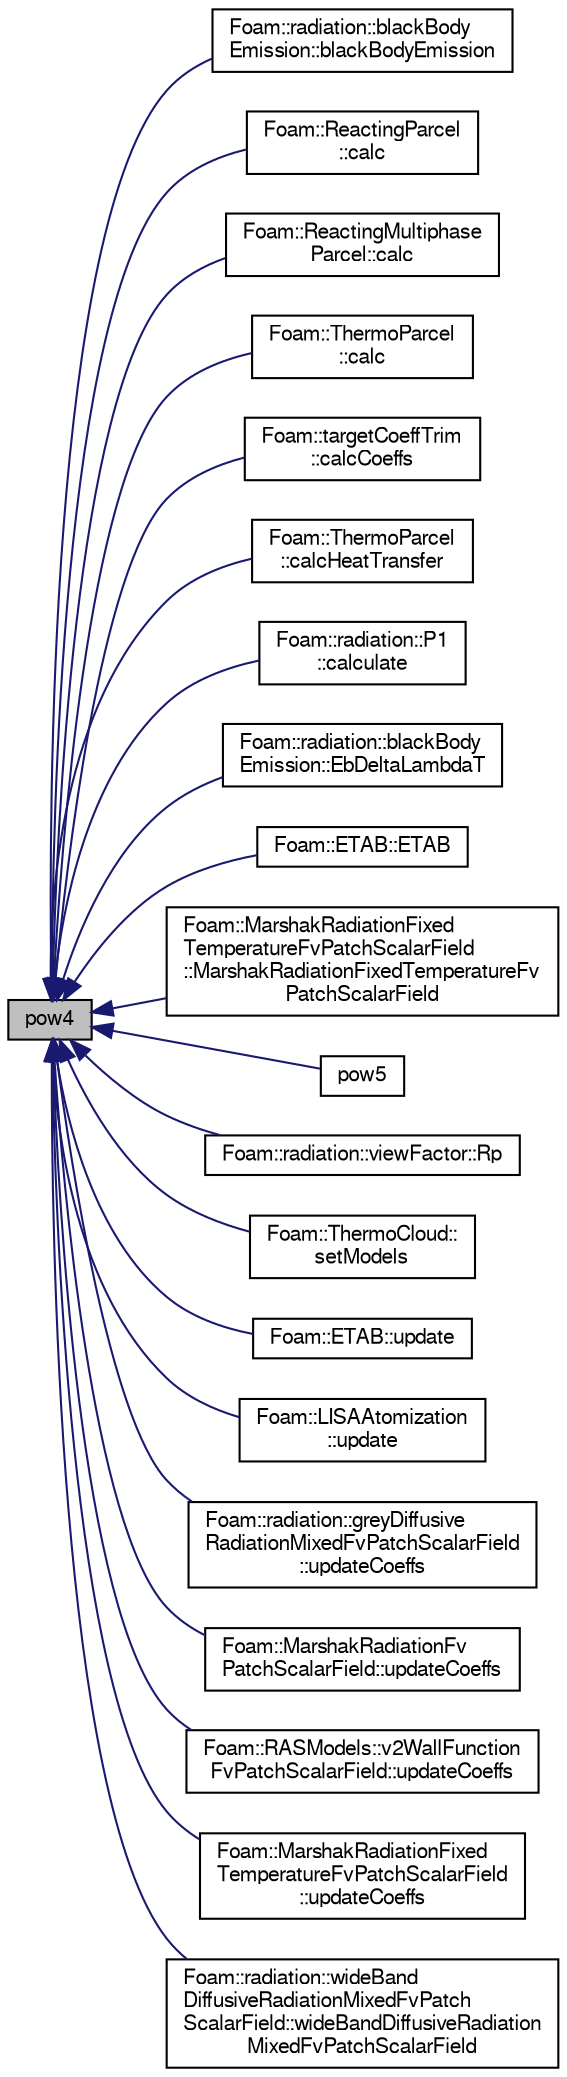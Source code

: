 digraph "pow4"
{
  bgcolor="transparent";
  edge [fontname="FreeSans",fontsize="10",labelfontname="FreeSans",labelfontsize="10"];
  node [fontname="FreeSans",fontsize="10",shape=record];
  rankdir="LR";
  Node1 [label="pow4",height=0.2,width=0.4,color="black", fillcolor="grey75", style="filled" fontcolor="black"];
  Node1 -> Node2 [dir="back",color="midnightblue",fontsize="10",style="solid",fontname="FreeSans"];
  Node2 [label="Foam::radiation::blackBody\lEmission::blackBodyEmission",height=0.2,width=0.4,color="black",URL="$a00127.html#a3d50fc488ddebf49bcebd662eabbe9f4",tooltip="Construct from components. "];
  Node1 -> Node3 [dir="back",color="midnightblue",fontsize="10",style="solid",fontname="FreeSans"];
  Node3 [label="Foam::ReactingParcel\l::calc",height=0.2,width=0.4,color="black",URL="$a02030.html#a1c2aa9de8e2381d1a7be78bd687fd255",tooltip="Update parcel properties over the time interval. "];
  Node1 -> Node4 [dir="back",color="midnightblue",fontsize="10",style="solid",fontname="FreeSans"];
  Node4 [label="Foam::ReactingMultiphase\lParcel::calc",height=0.2,width=0.4,color="black",URL="$a02025.html#a1c2aa9de8e2381d1a7be78bd687fd255",tooltip="Update parcel properties over the time interval. "];
  Node1 -> Node5 [dir="back",color="midnightblue",fontsize="10",style="solid",fontname="FreeSans"];
  Node5 [label="Foam::ThermoParcel\l::calc",height=0.2,width=0.4,color="black",URL="$a02522.html#a1c2aa9de8e2381d1a7be78bd687fd255",tooltip="Update parcel properties over the time interval. "];
  Node1 -> Node6 [dir="back",color="midnightblue",fontsize="10",style="solid",fontname="FreeSans"];
  Node6 [label="Foam::targetCoeffTrim\l::calcCoeffs",height=0.2,width=0.4,color="black",URL="$a02486.html#a05da3ea0f5d4c30f0ec6be1ed8eef61c"];
  Node1 -> Node7 [dir="back",color="midnightblue",fontsize="10",style="solid",fontname="FreeSans"];
  Node7 [label="Foam::ThermoParcel\l::calcHeatTransfer",height=0.2,width=0.4,color="black",URL="$a02522.html#a912c03534941aba308684d8402b6d205"];
  Node1 -> Node8 [dir="back",color="midnightblue",fontsize="10",style="solid",fontname="FreeSans"];
  Node8 [label="Foam::radiation::P1\l::calculate",height=0.2,width=0.4,color="black",URL="$a01705.html#afe1d8348c24e6589bc7c0b3f689316a7",tooltip="Solve radiation equation(s) "];
  Node1 -> Node9 [dir="back",color="midnightblue",fontsize="10",style="solid",fontname="FreeSans"];
  Node9 [label="Foam::radiation::blackBody\lEmission::EbDeltaLambdaT",height=0.2,width=0.4,color="black",URL="$a00127.html#acb416fd457f23e75dffa2cfaa8cf6562",tooltip="Integral energy at T from lambda1 to lambda2. "];
  Node1 -> Node10 [dir="back",color="midnightblue",fontsize="10",style="solid",fontname="FreeSans"];
  Node10 [label="Foam::ETAB::ETAB",height=0.2,width=0.4,color="black",URL="$a00656.html#ae26662823ae1bd31694c9cb941652d15",tooltip="Construct from dictionary. "];
  Node1 -> Node11 [dir="back",color="midnightblue",fontsize="10",style="solid",fontname="FreeSans"];
  Node11 [label="Foam::MarshakRadiationFixed\lTemperatureFvPatchScalarField\l::MarshakRadiationFixedTemperatureFv\lPatchScalarField",height=0.2,width=0.4,color="black",URL="$a01394.html#a197d351fad06cc142f653da8cce6deb6",tooltip="Construct from patch, internal field and dictionary. "];
  Node1 -> Node12 [dir="back",color="midnightblue",fontsize="10",style="solid",fontname="FreeSans"];
  Node12 [label="pow5",height=0.2,width=0.4,color="black",URL="$a10237.html#aeb48e3ba338f00608e8c8cd811d36c51"];
  Node1 -> Node13 [dir="back",color="midnightblue",fontsize="10",style="solid",fontname="FreeSans"];
  Node13 [label="Foam::radiation::viewFactor::Rp",height=0.2,width=0.4,color="black",URL="$a02727.html#ae71f68a6909899d1cf4171a0422ee594",tooltip="Source term component (for power of T^4) "];
  Node1 -> Node14 [dir="back",color="midnightblue",fontsize="10",style="solid",fontname="FreeSans"];
  Node14 [label="Foam::ThermoCloud::\lsetModels",height=0.2,width=0.4,color="black",URL="$a02519.html#a159c6d7d2515cf540f644181ed2c2801",tooltip="Set cloud sub-models. "];
  Node1 -> Node15 [dir="back",color="midnightblue",fontsize="10",style="solid",fontname="FreeSans"];
  Node15 [label="Foam::ETAB::update",height=0.2,width=0.4,color="black",URL="$a00656.html#af86a08f997bc779309ec7d00e914e292",tooltip="Update the parcel properties. "];
  Node1 -> Node16 [dir="back",color="midnightblue",fontsize="10",style="solid",fontname="FreeSans"];
  Node16 [label="Foam::LISAAtomization\l::update",height=0.2,width=0.4,color="black",URL="$a01324.html#a1af5e6713393d02cc4941f7d863edb7a"];
  Node1 -> Node17 [dir="back",color="midnightblue",fontsize="10",style="solid",fontname="FreeSans"];
  Node17 [label="Foam::radiation::greyDiffusive\lRadiationMixedFvPatchScalarField\l::updateCoeffs",height=0.2,width=0.4,color="black",URL="$a00929.html#a7e24eafac629d3733181cd942d4c902f",tooltip="Update the coefficients associated with the patch field. "];
  Node1 -> Node18 [dir="back",color="midnightblue",fontsize="10",style="solid",fontname="FreeSans"];
  Node18 [label="Foam::MarshakRadiationFv\lPatchScalarField::updateCoeffs",height=0.2,width=0.4,color="black",URL="$a01395.html#a7e24eafac629d3733181cd942d4c902f",tooltip="Update the coefficients associated with the patch field. "];
  Node1 -> Node19 [dir="back",color="midnightblue",fontsize="10",style="solid",fontname="FreeSans"];
  Node19 [label="Foam::RASModels::v2WallFunction\lFvPatchScalarField::updateCoeffs",height=0.2,width=0.4,color="black",URL="$a02702.html#a7e24eafac629d3733181cd942d4c902f",tooltip="Update the coefficients associated with the patch field. "];
  Node1 -> Node20 [dir="back",color="midnightblue",fontsize="10",style="solid",fontname="FreeSans"];
  Node20 [label="Foam::MarshakRadiationFixed\lTemperatureFvPatchScalarField\l::updateCoeffs",height=0.2,width=0.4,color="black",URL="$a01394.html#a7e24eafac629d3733181cd942d4c902f",tooltip="Update the coefficients associated with the patch field. "];
  Node1 -> Node21 [dir="back",color="midnightblue",fontsize="10",style="solid",fontname="FreeSans"];
  Node21 [label="Foam::radiation::wideBand\lDiffusiveRadiationMixedFvPatch\lScalarField::wideBandDiffusiveRadiation\lMixedFvPatchScalarField",height=0.2,width=0.4,color="black",URL="$a02794.html#a9846c9d4f33eec86b40b657c29402c97",tooltip="Construct from patch, internal field and dictionary. "];
}
